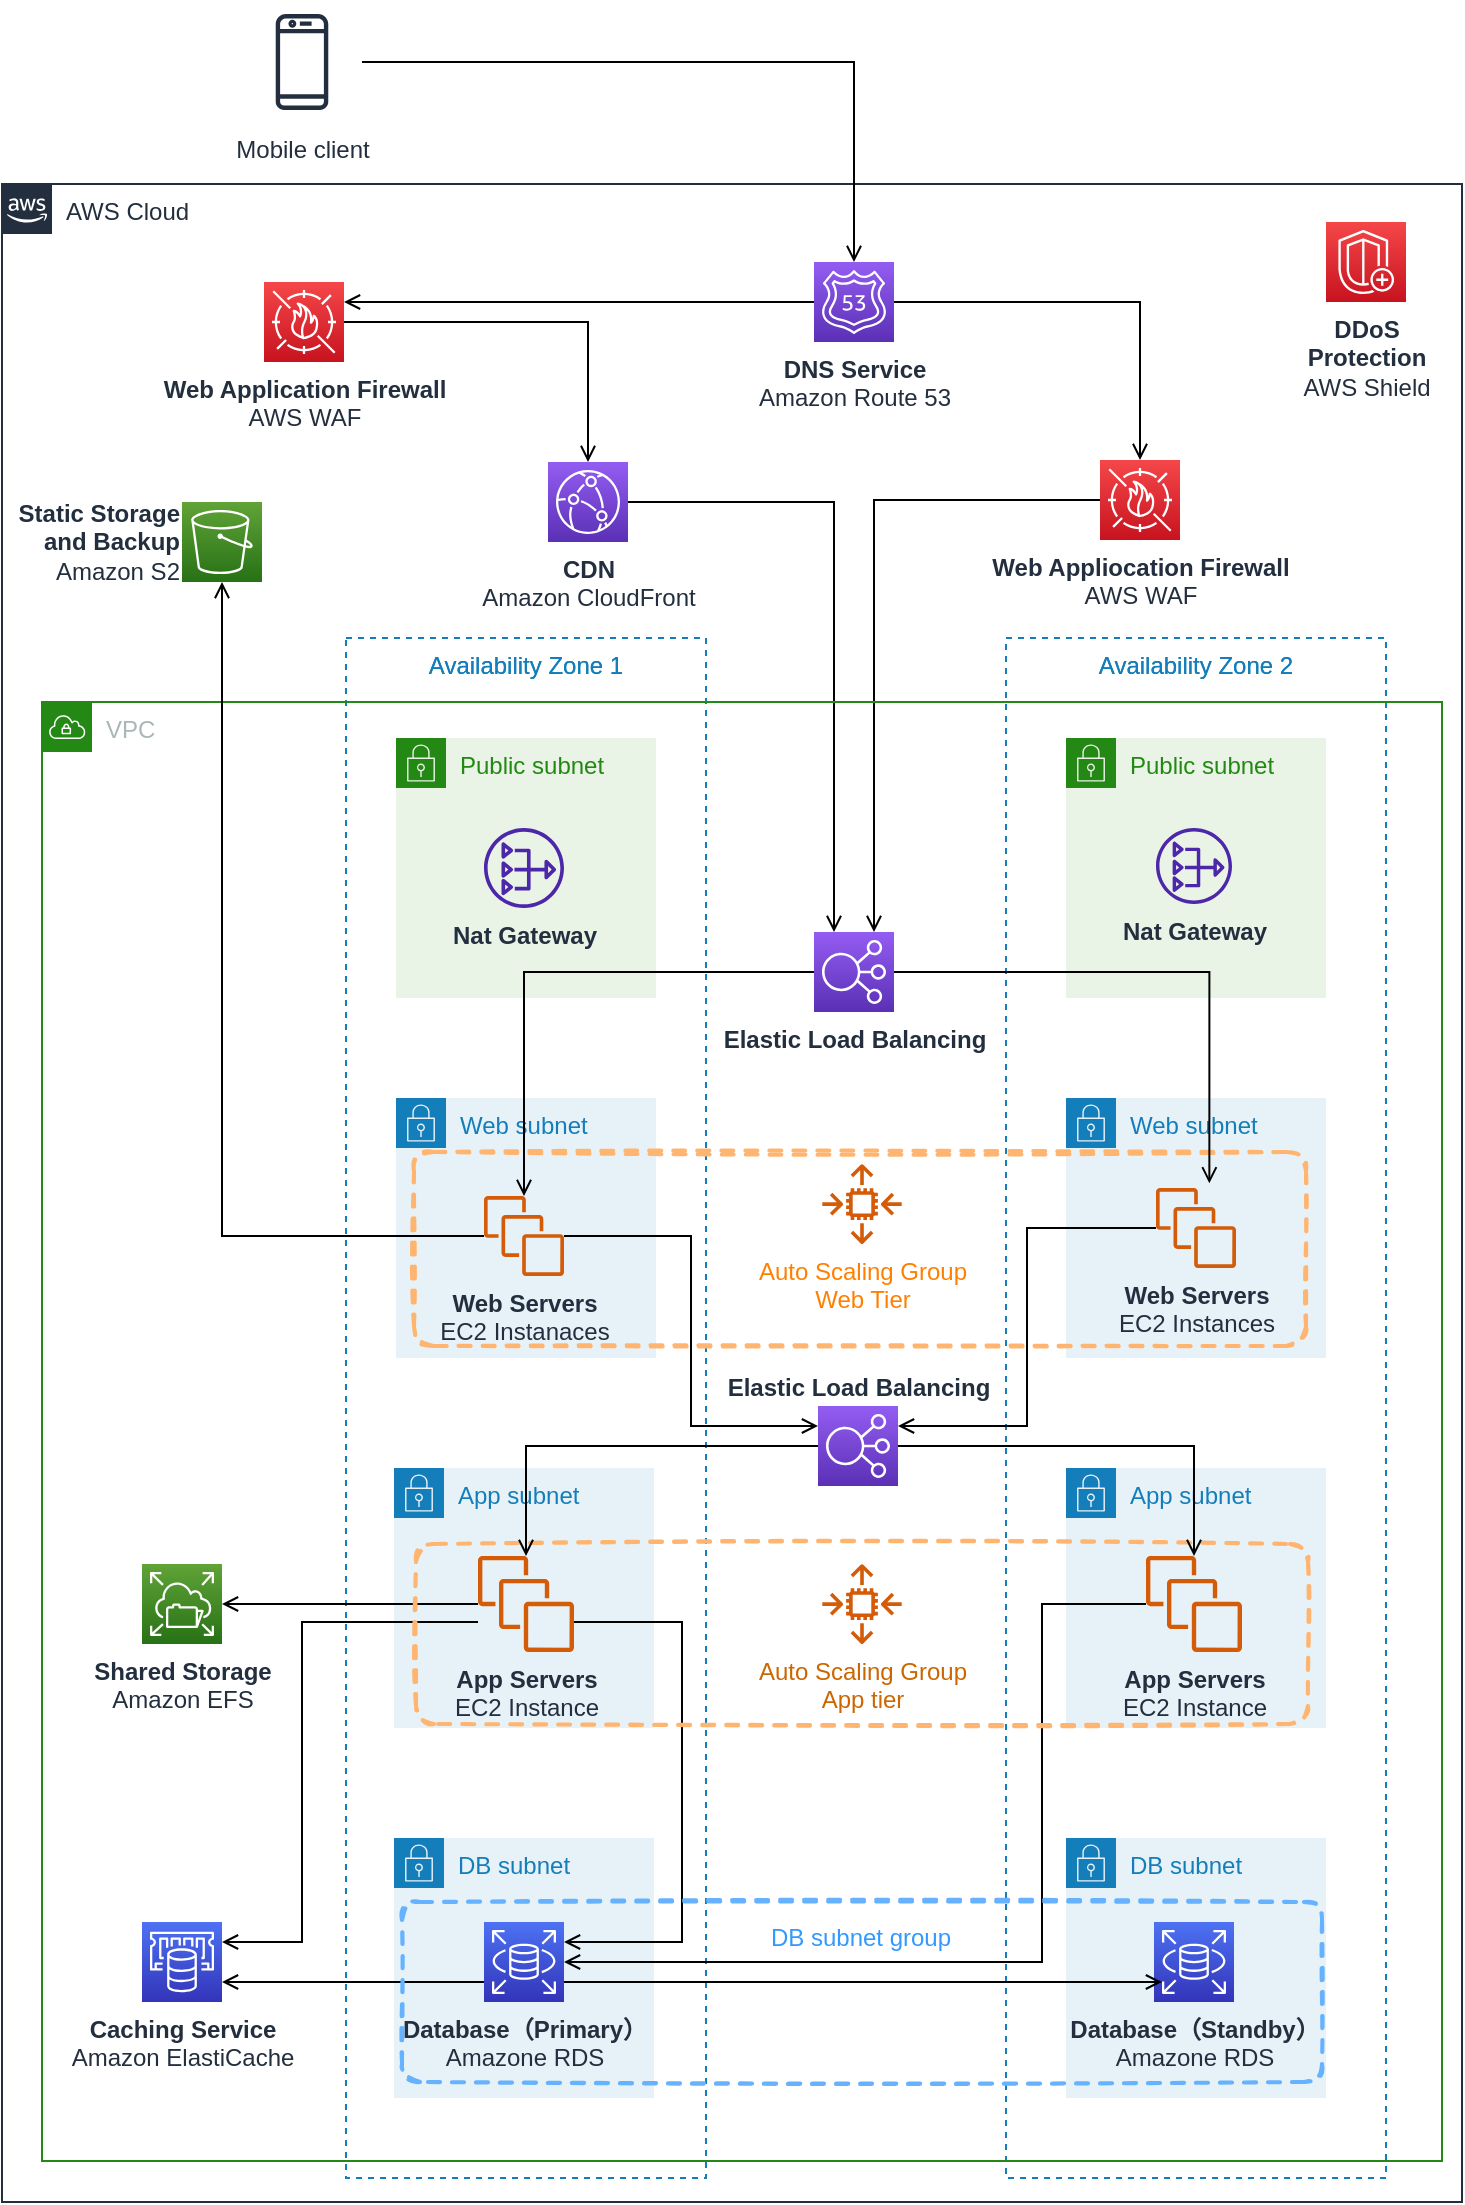 <mxfile version="20.6.0" type="github">
  <diagram id="NBsggCKVuBA1LdsYjbiz" name="第 1 页">
    <mxGraphModel dx="1209" dy="642" grid="1" gridSize="10" guides="1" tooltips="1" connect="1" arrows="1" fold="1" page="1" pageScale="1" pageWidth="827" pageHeight="1169" math="0" shadow="0">
      <root>
        <mxCell id="0" />
        <mxCell id="1" parent="0" />
        <mxCell id="g7H52zCNC9NMij33Aelw-1" value="AWS Cloud" style="points=[[0,0],[0.25,0],[0.5,0],[0.75,0],[1,0],[1,0.25],[1,0.5],[1,0.75],[1,1],[0.75,1],[0.5,1],[0.25,1],[0,1],[0,0.75],[0,0.5],[0,0.25]];outlineConnect=0;gradientColor=none;html=1;whiteSpace=wrap;fontSize=12;fontStyle=0;container=1;pointerEvents=0;collapsible=0;recursiveResize=0;shape=mxgraph.aws4.group;grIcon=mxgraph.aws4.group_aws_cloud_alt;strokeColor=#232F3E;fillColor=none;verticalAlign=top;align=left;spacingLeft=30;fontColor=#232F3E;dashed=0;" vertex="1" parent="1">
          <mxGeometry x="10" y="181" width="730" height="1009" as="geometry" />
        </mxCell>
        <mxCell id="g7H52zCNC9NMij33Aelw-78" style="edgeStyle=orthogonalEdgeStyle;rounded=0;orthogonalLoop=1;jettySize=auto;html=1;entryX=1;entryY=0.25;entryDx=0;entryDy=0;entryPerimeter=0;fontColor=#3399FF;endArrow=open;endFill=0;" edge="1" parent="g7H52zCNC9NMij33Aelw-1" source="g7H52zCNC9NMij33Aelw-2" target="g7H52zCNC9NMij33Aelw-3">
          <mxGeometry relative="1" as="geometry" />
        </mxCell>
        <mxCell id="g7H52zCNC9NMij33Aelw-79" style="edgeStyle=orthogonalEdgeStyle;rounded=0;orthogonalLoop=1;jettySize=auto;html=1;entryX=0.5;entryY=0;entryDx=0;entryDy=0;entryPerimeter=0;fontColor=#3399FF;endArrow=open;endFill=0;" edge="1" parent="g7H52zCNC9NMij33Aelw-1" source="g7H52zCNC9NMij33Aelw-2" target="g7H52zCNC9NMij33Aelw-24">
          <mxGeometry relative="1" as="geometry" />
        </mxCell>
        <mxCell id="g7H52zCNC9NMij33Aelw-2" value="&lt;b&gt;DNS Service&lt;/b&gt;&lt;br&gt;Amazon Route 53" style="sketch=0;points=[[0,0,0],[0.25,0,0],[0.5,0,0],[0.75,0,0],[1,0,0],[0,1,0],[0.25,1,0],[0.5,1,0],[0.75,1,0],[1,1,0],[0,0.25,0],[0,0.5,0],[0,0.75,0],[1,0.25,0],[1,0.5,0],[1,0.75,0]];outlineConnect=0;fontColor=#232F3E;gradientColor=#945DF2;gradientDirection=north;fillColor=#5A30B5;strokeColor=#ffffff;dashed=0;verticalLabelPosition=bottom;verticalAlign=top;align=center;html=1;fontSize=12;fontStyle=0;aspect=fixed;shape=mxgraph.aws4.resourceIcon;resIcon=mxgraph.aws4.route_53;" vertex="1" parent="g7H52zCNC9NMij33Aelw-1">
          <mxGeometry x="406" y="39" width="40" height="40" as="geometry" />
        </mxCell>
        <mxCell id="g7H52zCNC9NMij33Aelw-26" value="Availability Zone 2" style="fillColor=none;strokeColor=#147EBA;dashed=1;verticalAlign=top;fontStyle=0;fontColor=#147EBA;" vertex="1" parent="g7H52zCNC9NMij33Aelw-1">
          <mxGeometry x="502" y="227" width="190" height="770" as="geometry" />
        </mxCell>
        <mxCell id="g7H52zCNC9NMij33Aelw-77" style="edgeStyle=orthogonalEdgeStyle;rounded=0;orthogonalLoop=1;jettySize=auto;html=1;entryX=0.5;entryY=0;entryDx=0;entryDy=0;entryPerimeter=0;fontColor=#3399FF;endArrow=open;endFill=0;" edge="1" parent="g7H52zCNC9NMij33Aelw-1" source="g7H52zCNC9NMij33Aelw-3" target="g7H52zCNC9NMij33Aelw-22">
          <mxGeometry relative="1" as="geometry" />
        </mxCell>
        <mxCell id="g7H52zCNC9NMij33Aelw-3" value="&lt;b&gt;Web Application Firewall&lt;/b&gt;&lt;br&gt;AWS WAF" style="sketch=0;points=[[0,0,0],[0.25,0,0],[0.5,0,0],[0.75,0,0],[1,0,0],[0,1,0],[0.25,1,0],[0.5,1,0],[0.75,1,0],[1,1,0],[0,0.25,0],[0,0.5,0],[0,0.75,0],[1,0.25,0],[1,0.5,0],[1,0.75,0]];outlineConnect=0;fontColor=#232F3E;gradientColor=#F54749;gradientDirection=north;fillColor=#C7131F;strokeColor=#ffffff;dashed=0;verticalLabelPosition=bottom;verticalAlign=top;align=center;html=1;fontSize=12;fontStyle=0;aspect=fixed;shape=mxgraph.aws4.resourceIcon;resIcon=mxgraph.aws4.waf;" vertex="1" parent="g7H52zCNC9NMij33Aelw-1">
          <mxGeometry x="131" y="49" width="40" height="40" as="geometry" />
        </mxCell>
        <mxCell id="g7H52zCNC9NMij33Aelw-7" value="&lt;b&gt;DDoS&lt;br&gt;Protection&lt;/b&gt;&lt;br&gt;AWS Shield" style="sketch=0;points=[[0,0,0],[0.25,0,0],[0.5,0,0],[0.75,0,0],[1,0,0],[0,1,0],[0.25,1,0],[0.5,1,0],[0.75,1,0],[1,1,0],[0,0.25,0],[0,0.5,0],[0,0.75,0],[1,0.25,0],[1,0.5,0],[1,0.75,0]];outlineConnect=0;fontColor=#232F3E;gradientColor=#F54749;gradientDirection=north;fillColor=#C7131F;strokeColor=#ffffff;dashed=0;verticalLabelPosition=bottom;verticalAlign=top;align=center;html=1;fontSize=12;fontStyle=0;aspect=fixed;shape=mxgraph.aws4.resourceIcon;resIcon=mxgraph.aws4.shield;" vertex="1" parent="g7H52zCNC9NMij33Aelw-1">
          <mxGeometry x="662" y="19" width="40" height="40" as="geometry" />
        </mxCell>
        <mxCell id="g7H52zCNC9NMij33Aelw-8" value="Availability Zone 1" style="fillColor=none;strokeColor=#147EBA;dashed=1;verticalAlign=top;fontStyle=0;fontColor=#147EBA;" vertex="1" parent="g7H52zCNC9NMij33Aelw-1">
          <mxGeometry x="172" y="227" width="180" height="770" as="geometry" />
        </mxCell>
        <mxCell id="g7H52zCNC9NMij33Aelw-9" value="Availability Zone 2" style="fillColor=none;strokeColor=#147EBA;dashed=1;verticalAlign=top;fontStyle=0;fontColor=#147EBA;" vertex="1" parent="g7H52zCNC9NMij33Aelw-1">
          <mxGeometry x="502" y="227" width="190" height="770" as="geometry" />
        </mxCell>
        <mxCell id="g7H52zCNC9NMij33Aelw-10" value="Public subnet" style="points=[[0,0],[0.25,0],[0.5,0],[0.75,0],[1,0],[1,0.25],[1,0.5],[1,0.75],[1,1],[0.75,1],[0.5,1],[0.25,1],[0,1],[0,0.75],[0,0.5],[0,0.25]];outlineConnect=0;gradientColor=none;html=1;whiteSpace=wrap;fontSize=12;fontStyle=0;container=1;pointerEvents=0;collapsible=0;recursiveResize=0;shape=mxgraph.aws4.group;grIcon=mxgraph.aws4.group_security_group;grStroke=0;strokeColor=#248814;fillColor=#E9F3E6;verticalAlign=top;align=left;spacingLeft=30;fontColor=#248814;dashed=0;" vertex="1" parent="g7H52zCNC9NMij33Aelw-1">
          <mxGeometry x="197" y="277" width="130" height="130" as="geometry" />
        </mxCell>
        <mxCell id="g7H52zCNC9NMij33Aelw-13" value="Public subnet" style="points=[[0,0],[0.25,0],[0.5,0],[0.75,0],[1,0],[1,0.25],[1,0.5],[1,0.75],[1,1],[0.75,1],[0.5,1],[0.25,1],[0,1],[0,0.75],[0,0.5],[0,0.25]];outlineConnect=0;gradientColor=none;html=1;whiteSpace=wrap;fontSize=12;fontStyle=0;container=1;pointerEvents=0;collapsible=0;recursiveResize=0;shape=mxgraph.aws4.group;grIcon=mxgraph.aws4.group_security_group;grStroke=0;strokeColor=#248814;fillColor=#E9F3E6;verticalAlign=top;align=left;spacingLeft=30;fontColor=#248814;dashed=0;" vertex="1" parent="g7H52zCNC9NMij33Aelw-1">
          <mxGeometry x="532" y="277" width="130" height="130" as="geometry" />
        </mxCell>
        <mxCell id="g7H52zCNC9NMij33Aelw-14" value="&lt;b&gt;Static Storage &lt;br&gt;and Backup&lt;/b&gt;&lt;br&gt;Amazon S2" style="sketch=0;points=[[0,0,0],[0.25,0,0],[0.5,0,0],[0.75,0,0],[1,0,0],[0,1,0],[0.25,1,0],[0.5,1,0],[0.75,1,0],[1,1,0],[0,0.25,0],[0,0.5,0],[0,0.75,0],[1,0.25,0],[1,0.5,0],[1,0.75,0]];outlineConnect=0;fontColor=#232F3E;gradientColor=#60A337;gradientDirection=north;fillColor=#277116;strokeColor=#ffffff;dashed=0;verticalLabelPosition=middle;verticalAlign=middle;align=right;html=1;fontSize=12;fontStyle=0;aspect=fixed;shape=mxgraph.aws4.resourceIcon;resIcon=mxgraph.aws4.s3;labelPosition=left;" vertex="1" parent="g7H52zCNC9NMij33Aelw-1">
          <mxGeometry x="90" y="159" width="40" height="40" as="geometry" />
        </mxCell>
        <mxCell id="g7H52zCNC9NMij33Aelw-15" value="Web subnet" style="points=[[0,0],[0.25,0],[0.5,0],[0.75,0],[1,0],[1,0.25],[1,0.5],[1,0.75],[1,1],[0.75,1],[0.5,1],[0.25,1],[0,1],[0,0.75],[0,0.5],[0,0.25]];outlineConnect=0;gradientColor=none;html=1;whiteSpace=wrap;fontSize=12;fontStyle=0;container=1;pointerEvents=0;collapsible=0;recursiveResize=0;shape=mxgraph.aws4.group;grIcon=mxgraph.aws4.group_security_group;grStroke=0;strokeColor=#147EBA;fillColor=#E6F2F8;verticalAlign=top;align=left;spacingLeft=30;fontColor=#147EBA;dashed=0;" vertex="1" parent="g7H52zCNC9NMij33Aelw-1">
          <mxGeometry x="197" y="457" width="130" height="130" as="geometry" />
        </mxCell>
        <mxCell id="g7H52zCNC9NMij33Aelw-16" value="Web subnet" style="points=[[0,0],[0.25,0],[0.5,0],[0.75,0],[1,0],[1,0.25],[1,0.5],[1,0.75],[1,1],[0.75,1],[0.5,1],[0.25,1],[0,1],[0,0.75],[0,0.5],[0,0.25]];outlineConnect=0;gradientColor=none;html=1;whiteSpace=wrap;fontSize=12;fontStyle=0;container=1;pointerEvents=0;collapsible=0;recursiveResize=0;shape=mxgraph.aws4.group;grIcon=mxgraph.aws4.group_security_group;grStroke=0;strokeColor=#147EBA;fillColor=#E6F2F8;verticalAlign=top;align=left;spacingLeft=30;fontColor=#147EBA;dashed=0;" vertex="1" parent="g7H52zCNC9NMij33Aelw-1">
          <mxGeometry x="532" y="457" width="130" height="130" as="geometry" />
        </mxCell>
        <mxCell id="g7H52zCNC9NMij33Aelw-17" value="App subnet" style="points=[[0,0],[0.25,0],[0.5,0],[0.75,0],[1,0],[1,0.25],[1,0.5],[1,0.75],[1,1],[0.75,1],[0.5,1],[0.25,1],[0,1],[0,0.75],[0,0.5],[0,0.25]];outlineConnect=0;gradientColor=none;html=1;whiteSpace=wrap;fontSize=12;fontStyle=0;container=1;pointerEvents=0;collapsible=0;recursiveResize=0;shape=mxgraph.aws4.group;grIcon=mxgraph.aws4.group_security_group;grStroke=0;strokeColor=#147EBA;fillColor=#E6F2F8;verticalAlign=top;align=left;spacingLeft=30;fontColor=#147EBA;dashed=0;" vertex="1" parent="g7H52zCNC9NMij33Aelw-1">
          <mxGeometry x="196" y="642" width="130" height="130" as="geometry" />
        </mxCell>
        <mxCell id="g7H52zCNC9NMij33Aelw-18" value="App subnet" style="points=[[0,0],[0.25,0],[0.5,0],[0.75,0],[1,0],[1,0.25],[1,0.5],[1,0.75],[1,1],[0.75,1],[0.5,1],[0.25,1],[0,1],[0,0.75],[0,0.5],[0,0.25]];outlineConnect=0;gradientColor=none;html=1;whiteSpace=wrap;fontSize=12;fontStyle=0;container=1;pointerEvents=0;collapsible=0;recursiveResize=0;shape=mxgraph.aws4.group;grIcon=mxgraph.aws4.group_security_group;grStroke=0;strokeColor=#147EBA;fillColor=#E6F2F8;verticalAlign=top;align=left;spacingLeft=30;fontColor=#147EBA;dashed=0;" vertex="1" parent="g7H52zCNC9NMij33Aelw-1">
          <mxGeometry x="532" y="642" width="130" height="130" as="geometry" />
        </mxCell>
        <mxCell id="g7H52zCNC9NMij33Aelw-20" value="DB subnet" style="points=[[0,0],[0.25,0],[0.5,0],[0.75,0],[1,0],[1,0.25],[1,0.5],[1,0.75],[1,1],[0.75,1],[0.5,1],[0.25,1],[0,1],[0,0.75],[0,0.5],[0,0.25]];outlineConnect=0;gradientColor=none;html=1;whiteSpace=wrap;fontSize=12;fontStyle=0;container=1;pointerEvents=0;collapsible=0;recursiveResize=0;shape=mxgraph.aws4.group;grIcon=mxgraph.aws4.group_security_group;grStroke=0;strokeColor=#147EBA;fillColor=#E6F2F8;verticalAlign=top;align=left;spacingLeft=30;fontColor=#147EBA;dashed=0;" vertex="1" parent="g7H52zCNC9NMij33Aelw-1">
          <mxGeometry x="196" y="827" width="130" height="130" as="geometry" />
        </mxCell>
        <mxCell id="g7H52zCNC9NMij33Aelw-21" value="DB subnet" style="points=[[0,0],[0.25,0],[0.5,0],[0.75,0],[1,0],[1,0.25],[1,0.5],[1,0.75],[1,1],[0.75,1],[0.5,1],[0.25,1],[0,1],[0,0.75],[0,0.5],[0,0.25]];outlineConnect=0;gradientColor=none;html=1;whiteSpace=wrap;fontSize=12;fontStyle=0;container=1;pointerEvents=0;collapsible=0;recursiveResize=0;shape=mxgraph.aws4.group;grIcon=mxgraph.aws4.group_security_group;grStroke=0;strokeColor=#147EBA;fillColor=#E6F2F8;verticalAlign=top;align=left;spacingLeft=30;fontColor=#147EBA;dashed=0;" vertex="1" parent="g7H52zCNC9NMij33Aelw-1">
          <mxGeometry x="532" y="827" width="130" height="130" as="geometry" />
        </mxCell>
        <mxCell id="g7H52zCNC9NMij33Aelw-74" style="edgeStyle=orthogonalEdgeStyle;rounded=0;orthogonalLoop=1;jettySize=auto;html=1;entryX=0.25;entryY=0;entryDx=0;entryDy=0;entryPerimeter=0;fontColor=#3399FF;endArrow=open;endFill=0;" edge="1" parent="g7H52zCNC9NMij33Aelw-1" source="g7H52zCNC9NMij33Aelw-22" target="g7H52zCNC9NMij33Aelw-23">
          <mxGeometry relative="1" as="geometry" />
        </mxCell>
        <mxCell id="g7H52zCNC9NMij33Aelw-22" value="&lt;b&gt;CDN&lt;/b&gt;&lt;br&gt;Amazon CloudFront" style="sketch=0;points=[[0,0,0],[0.25,0,0],[0.5,0,0],[0.75,0,0],[1,0,0],[0,1,0],[0.25,1,0],[0.5,1,0],[0.75,1,0],[1,1,0],[0,0.25,0],[0,0.5,0],[0,0.75,0],[1,0.25,0],[1,0.5,0],[1,0.75,0]];outlineConnect=0;fontColor=#232F3E;gradientColor=#945DF2;gradientDirection=north;fillColor=#5A30B5;strokeColor=#ffffff;dashed=0;verticalLabelPosition=bottom;verticalAlign=top;align=center;html=1;fontSize=12;fontStyle=0;aspect=fixed;shape=mxgraph.aws4.resourceIcon;resIcon=mxgraph.aws4.cloudfront;" vertex="1" parent="g7H52zCNC9NMij33Aelw-1">
          <mxGeometry x="273" y="139" width="40" height="40" as="geometry" />
        </mxCell>
        <mxCell id="g7H52zCNC9NMij33Aelw-23" value="&lt;b&gt;Elastic Load Balancing&lt;/b&gt;" style="sketch=0;points=[[0,0,0],[0.25,0,0],[0.5,0,0],[0.75,0,0],[1,0,0],[0,1,0],[0.25,1,0],[0.5,1,0],[0.75,1,0],[1,1,0],[0,0.25,0],[0,0.5,0],[0,0.75,0],[1,0.25,0],[1,0.5,0],[1,0.75,0]];outlineConnect=0;fontColor=#232F3E;gradientColor=#945DF2;gradientDirection=north;fillColor=#5A30B5;strokeColor=#ffffff;dashed=0;verticalLabelPosition=bottom;verticalAlign=top;align=center;html=1;fontSize=12;fontStyle=0;aspect=fixed;shape=mxgraph.aws4.resourceIcon;resIcon=mxgraph.aws4.elastic_load_balancing;" vertex="1" parent="g7H52zCNC9NMij33Aelw-1">
          <mxGeometry x="406" y="374" width="40" height="40" as="geometry" />
        </mxCell>
        <mxCell id="g7H52zCNC9NMij33Aelw-76" style="edgeStyle=orthogonalEdgeStyle;rounded=0;orthogonalLoop=1;jettySize=auto;html=1;entryX=0.75;entryY=0;entryDx=0;entryDy=0;entryPerimeter=0;fontColor=#3399FF;endArrow=open;endFill=0;" edge="1" parent="g7H52zCNC9NMij33Aelw-1" source="g7H52zCNC9NMij33Aelw-24" target="g7H52zCNC9NMij33Aelw-23">
          <mxGeometry relative="1" as="geometry" />
        </mxCell>
        <mxCell id="g7H52zCNC9NMij33Aelw-24" value="&lt;b&gt;Web Appliocation Firewall&lt;/b&gt;&lt;br&gt;AWS WAF" style="sketch=0;points=[[0,0,0],[0.25,0,0],[0.5,0,0],[0.75,0,0],[1,0,0],[0,1,0],[0.25,1,0],[0.5,1,0],[0.75,1,0],[1,1,0],[0,0.25,0],[0,0.5,0],[0,0.75,0],[1,0.25,0],[1,0.5,0],[1,0.75,0]];outlineConnect=0;fontColor=#232F3E;gradientColor=#F54749;gradientDirection=north;fillColor=#C7131F;strokeColor=#ffffff;dashed=0;verticalLabelPosition=bottom;verticalAlign=top;align=center;html=1;fontSize=12;fontStyle=0;aspect=fixed;shape=mxgraph.aws4.resourceIcon;resIcon=mxgraph.aws4.waf;" vertex="1" parent="g7H52zCNC9NMij33Aelw-1">
          <mxGeometry x="549" y="138" width="40" height="40" as="geometry" />
        </mxCell>
        <mxCell id="g7H52zCNC9NMij33Aelw-25" value="Availability Zone 1" style="fillColor=none;strokeColor=#147EBA;dashed=1;verticalAlign=top;fontStyle=0;fontColor=#147EBA;" vertex="1" parent="g7H52zCNC9NMij33Aelw-1">
          <mxGeometry x="172" y="227" width="180" height="770" as="geometry" />
        </mxCell>
        <mxCell id="g7H52zCNC9NMij33Aelw-27" value="Public subnet" style="points=[[0,0],[0.25,0],[0.5,0],[0.75,0],[1,0],[1,0.25],[1,0.5],[1,0.75],[1,1],[0.75,1],[0.5,1],[0.25,1],[0,1],[0,0.75],[0,0.5],[0,0.25]];outlineConnect=0;gradientColor=none;html=1;whiteSpace=wrap;fontSize=12;fontStyle=0;container=1;pointerEvents=0;collapsible=0;recursiveResize=0;shape=mxgraph.aws4.group;grIcon=mxgraph.aws4.group_security_group;grStroke=0;strokeColor=#248814;fillColor=#E9F3E6;verticalAlign=top;align=left;spacingLeft=30;fontColor=#248814;dashed=0;" vertex="1" parent="g7H52zCNC9NMij33Aelw-1">
          <mxGeometry x="197" y="277" width="130" height="130" as="geometry" />
        </mxCell>
        <mxCell id="g7H52zCNC9NMij33Aelw-28" value="Public subnet" style="points=[[0,0],[0.25,0],[0.5,0],[0.75,0],[1,0],[1,0.25],[1,0.5],[1,0.75],[1,1],[0.75,1],[0.5,1],[0.25,1],[0,1],[0,0.75],[0,0.5],[0,0.25]];outlineConnect=0;gradientColor=none;html=1;whiteSpace=wrap;fontSize=12;fontStyle=0;container=1;pointerEvents=0;collapsible=0;recursiveResize=0;shape=mxgraph.aws4.group;grIcon=mxgraph.aws4.group_security_group;grStroke=0;strokeColor=#248814;fillColor=#E9F3E6;verticalAlign=top;align=left;spacingLeft=30;fontColor=#248814;dashed=0;" vertex="1" parent="g7H52zCNC9NMij33Aelw-1">
          <mxGeometry x="532" y="277" width="130" height="130" as="geometry" />
        </mxCell>
        <mxCell id="g7H52zCNC9NMij33Aelw-30" value="Web subnet" style="points=[[0,0],[0.25,0],[0.5,0],[0.75,0],[1,0],[1,0.25],[1,0.5],[1,0.75],[1,1],[0.75,1],[0.5,1],[0.25,1],[0,1],[0,0.75],[0,0.5],[0,0.25]];outlineConnect=0;gradientColor=none;html=1;whiteSpace=wrap;fontSize=12;fontStyle=0;container=1;pointerEvents=0;collapsible=0;recursiveResize=0;shape=mxgraph.aws4.group;grIcon=mxgraph.aws4.group_security_group;grStroke=0;strokeColor=#147EBA;fillColor=#E6F2F8;verticalAlign=top;align=left;spacingLeft=30;fontColor=#147EBA;dashed=0;" vertex="1" parent="g7H52zCNC9NMij33Aelw-1">
          <mxGeometry x="197" y="457" width="130" height="130" as="geometry" />
        </mxCell>
        <mxCell id="g7H52zCNC9NMij33Aelw-31" value="Web subnet" style="points=[[0,0],[0.25,0],[0.5,0],[0.75,0],[1,0],[1,0.25],[1,0.5],[1,0.75],[1,1],[0.75,1],[0.5,1],[0.25,1],[0,1],[0,0.75],[0,0.5],[0,0.25]];outlineConnect=0;gradientColor=none;html=1;whiteSpace=wrap;fontSize=12;fontStyle=0;container=1;pointerEvents=0;collapsible=0;recursiveResize=0;shape=mxgraph.aws4.group;grIcon=mxgraph.aws4.group_security_group;grStroke=0;strokeColor=#147EBA;fillColor=#E6F2F8;verticalAlign=top;align=left;spacingLeft=30;fontColor=#147EBA;dashed=0;" vertex="1" parent="g7H52zCNC9NMij33Aelw-1">
          <mxGeometry x="532" y="457" width="130" height="130" as="geometry" />
        </mxCell>
        <mxCell id="g7H52zCNC9NMij33Aelw-32" value="App subnet" style="points=[[0,0],[0.25,0],[0.5,0],[0.75,0],[1,0],[1,0.25],[1,0.5],[1,0.75],[1,1],[0.75,1],[0.5,1],[0.25,1],[0,1],[0,0.75],[0,0.5],[0,0.25]];outlineConnect=0;gradientColor=none;html=1;whiteSpace=wrap;fontSize=12;fontStyle=0;container=1;pointerEvents=0;collapsible=0;recursiveResize=0;shape=mxgraph.aws4.group;grIcon=mxgraph.aws4.group_security_group;grStroke=0;strokeColor=#147EBA;fillColor=#E6F2F8;verticalAlign=top;align=left;spacingLeft=30;fontColor=#147EBA;dashed=0;" vertex="1" parent="g7H52zCNC9NMij33Aelw-1">
          <mxGeometry x="196" y="642" width="130" height="130" as="geometry" />
        </mxCell>
        <mxCell id="g7H52zCNC9NMij33Aelw-33" value="App subnet" style="points=[[0,0],[0.25,0],[0.5,0],[0.75,0],[1,0],[1,0.25],[1,0.5],[1,0.75],[1,1],[0.75,1],[0.5,1],[0.25,1],[0,1],[0,0.75],[0,0.5],[0,0.25]];outlineConnect=0;gradientColor=none;html=1;whiteSpace=wrap;fontSize=12;fontStyle=0;container=1;pointerEvents=0;collapsible=0;recursiveResize=0;shape=mxgraph.aws4.group;grIcon=mxgraph.aws4.group_security_group;grStroke=0;strokeColor=#147EBA;fillColor=#E6F2F8;verticalAlign=top;align=left;spacingLeft=30;fontColor=#147EBA;dashed=0;" vertex="1" parent="g7H52zCNC9NMij33Aelw-1">
          <mxGeometry x="532" y="642" width="130" height="130" as="geometry" />
        </mxCell>
        <mxCell id="g7H52zCNC9NMij33Aelw-34" value="DB subnet" style="points=[[0,0],[0.25,0],[0.5,0],[0.75,0],[1,0],[1,0.25],[1,0.5],[1,0.75],[1,1],[0.75,1],[0.5,1],[0.25,1],[0,1],[0,0.75],[0,0.5],[0,0.25]];outlineConnect=0;gradientColor=none;html=1;whiteSpace=wrap;fontSize=12;fontStyle=0;container=1;pointerEvents=0;collapsible=0;recursiveResize=0;shape=mxgraph.aws4.group;grIcon=mxgraph.aws4.group_security_group;grStroke=0;strokeColor=#147EBA;fillColor=#E6F2F8;verticalAlign=top;align=left;spacingLeft=30;fontColor=#147EBA;dashed=0;" vertex="1" parent="g7H52zCNC9NMij33Aelw-1">
          <mxGeometry x="196" y="827" width="130" height="130" as="geometry" />
        </mxCell>
        <mxCell id="g7H52zCNC9NMij33Aelw-35" value="DB subnet" style="points=[[0,0],[0.25,0],[0.5,0],[0.75,0],[1,0],[1,0.25],[1,0.5],[1,0.75],[1,1],[0.75,1],[0.5,1],[0.25,1],[0,1],[0,0.75],[0,0.5],[0,0.25]];outlineConnect=0;gradientColor=none;html=1;whiteSpace=wrap;fontSize=12;fontStyle=0;container=1;pointerEvents=0;collapsible=0;recursiveResize=0;shape=mxgraph.aws4.group;grIcon=mxgraph.aws4.group_security_group;grStroke=0;strokeColor=#147EBA;fillColor=#E6F2F8;verticalAlign=top;align=left;spacingLeft=30;fontColor=#147EBA;dashed=0;" vertex="1" parent="g7H52zCNC9NMij33Aelw-1">
          <mxGeometry x="532" y="827" width="130" height="130" as="geometry" />
        </mxCell>
        <mxCell id="g7H52zCNC9NMij33Aelw-36" value="VPC" style="points=[[0,0],[0.25,0],[0.5,0],[0.75,0],[1,0],[1,0.25],[1,0.5],[1,0.75],[1,1],[0.75,1],[0.5,1],[0.25,1],[0,1],[0,0.75],[0,0.5],[0,0.25]];outlineConnect=0;gradientColor=none;html=1;whiteSpace=wrap;fontSize=12;fontStyle=0;container=1;pointerEvents=0;collapsible=0;recursiveResize=0;shape=mxgraph.aws4.group;grIcon=mxgraph.aws4.group_vpc;strokeColor=#248814;fillColor=none;verticalAlign=top;align=left;spacingLeft=30;fontColor=#AAB7B8;dashed=0;" vertex="1" parent="g7H52zCNC9NMij33Aelw-1">
          <mxGeometry x="20" y="259" width="700" height="729.5" as="geometry" />
        </mxCell>
        <mxCell id="g7H52zCNC9NMij33Aelw-37" value="&lt;b&gt;Nat Gateway&lt;/b&gt;" style="sketch=0;outlineConnect=0;fontColor=#232F3E;gradientColor=none;fillColor=#4D27AA;strokeColor=none;dashed=0;verticalLabelPosition=bottom;verticalAlign=top;align=center;html=1;fontSize=12;fontStyle=0;aspect=fixed;pointerEvents=1;shape=mxgraph.aws4.nat_gateway;" vertex="1" parent="g7H52zCNC9NMij33Aelw-36">
          <mxGeometry x="221" y="63" width="40" height="40" as="geometry" />
        </mxCell>
        <mxCell id="g7H52zCNC9NMij33Aelw-41" value="&lt;b&gt;Web Servers&lt;/b&gt;&lt;br&gt;EC2 Instanaces" style="sketch=0;outlineConnect=0;fontColor=#232F3E;gradientColor=none;fillColor=#D45B07;strokeColor=none;dashed=0;verticalLabelPosition=bottom;verticalAlign=top;align=center;html=1;fontSize=12;fontStyle=0;aspect=fixed;pointerEvents=1;shape=mxgraph.aws4.instances;" vertex="1" parent="g7H52zCNC9NMij33Aelw-36">
          <mxGeometry x="221" y="247" width="40" height="40" as="geometry" />
        </mxCell>
        <mxCell id="g7H52zCNC9NMij33Aelw-42" value="&lt;b&gt;Web Servers&lt;/b&gt;&lt;br&gt;EC2 Instances" style="sketch=0;outlineConnect=0;fontColor=#232F3E;gradientColor=none;fillColor=#D45B07;strokeColor=none;dashed=0;verticalLabelPosition=bottom;verticalAlign=top;align=center;html=1;fontSize=12;fontStyle=0;aspect=fixed;pointerEvents=1;shape=mxgraph.aws4.instances;" vertex="1" parent="g7H52zCNC9NMij33Aelw-36">
          <mxGeometry x="557" y="243" width="40" height="40" as="geometry" />
        </mxCell>
        <mxCell id="g7H52zCNC9NMij33Aelw-49" style="edgeStyle=orthogonalEdgeStyle;rounded=0;orthogonalLoop=1;jettySize=auto;html=1;entryX=1;entryY=0.5;entryDx=0;entryDy=0;entryPerimeter=0;endArrow=open;endFill=0;" edge="1" parent="g7H52zCNC9NMij33Aelw-36" source="g7H52zCNC9NMij33Aelw-43" target="g7H52zCNC9NMij33Aelw-47">
          <mxGeometry relative="1" as="geometry" />
        </mxCell>
        <mxCell id="g7H52zCNC9NMij33Aelw-50" style="edgeStyle=orthogonalEdgeStyle;rounded=0;orthogonalLoop=1;jettySize=auto;html=1;entryX=1;entryY=0.25;entryDx=0;entryDy=0;entryPerimeter=0;endArrow=open;endFill=0;" edge="1" parent="g7H52zCNC9NMij33Aelw-36" source="g7H52zCNC9NMij33Aelw-43" target="g7H52zCNC9NMij33Aelw-45">
          <mxGeometry relative="1" as="geometry">
            <Array as="points">
              <mxPoint x="320" y="460" />
              <mxPoint x="320" y="620" />
            </Array>
          </mxGeometry>
        </mxCell>
        <mxCell id="g7H52zCNC9NMij33Aelw-51" style="edgeStyle=orthogonalEdgeStyle;rounded=0;orthogonalLoop=1;jettySize=auto;html=1;entryX=1;entryY=0.25;entryDx=0;entryDy=0;entryPerimeter=0;endArrow=open;endFill=0;" edge="1" parent="g7H52zCNC9NMij33Aelw-36" source="g7H52zCNC9NMij33Aelw-43" target="g7H52zCNC9NMij33Aelw-48">
          <mxGeometry relative="1" as="geometry">
            <Array as="points">
              <mxPoint x="130" y="460" />
              <mxPoint x="130" y="620" />
            </Array>
          </mxGeometry>
        </mxCell>
        <mxCell id="g7H52zCNC9NMij33Aelw-43" value="&lt;b&gt;App Servers&lt;/b&gt;&lt;br&gt;EC2 Instance" style="sketch=0;outlineConnect=0;fontColor=#232F3E;gradientColor=none;fillColor=#D45B07;strokeColor=none;dashed=0;verticalLabelPosition=bottom;verticalAlign=top;align=center;html=1;fontSize=12;fontStyle=0;aspect=fixed;pointerEvents=1;shape=mxgraph.aws4.instances;" vertex="1" parent="g7H52zCNC9NMij33Aelw-36">
          <mxGeometry x="218" y="427" width="48" height="48" as="geometry" />
        </mxCell>
        <mxCell id="g7H52zCNC9NMij33Aelw-55" style="edgeStyle=orthogonalEdgeStyle;rounded=0;orthogonalLoop=1;jettySize=auto;html=1;entryX=1;entryY=0.5;entryDx=0;entryDy=0;entryPerimeter=0;endArrow=open;endFill=0;" edge="1" parent="g7H52zCNC9NMij33Aelw-36" source="g7H52zCNC9NMij33Aelw-44" target="g7H52zCNC9NMij33Aelw-45">
          <mxGeometry relative="1" as="geometry">
            <Array as="points">
              <mxPoint x="500" y="451" />
              <mxPoint x="500" y="630" />
            </Array>
          </mxGeometry>
        </mxCell>
        <mxCell id="g7H52zCNC9NMij33Aelw-44" value="&lt;b&gt;App Servers&lt;/b&gt;&lt;br&gt;EC2 Instance" style="sketch=0;outlineConnect=0;fontColor=#232F3E;gradientColor=none;fillColor=#D45B07;strokeColor=none;dashed=0;verticalLabelPosition=bottom;verticalAlign=top;align=center;html=1;fontSize=12;fontStyle=0;aspect=fixed;pointerEvents=1;shape=mxgraph.aws4.instances;" vertex="1" parent="g7H52zCNC9NMij33Aelw-36">
          <mxGeometry x="552" y="427" width="48" height="48" as="geometry" />
        </mxCell>
        <mxCell id="g7H52zCNC9NMij33Aelw-53" style="edgeStyle=orthogonalEdgeStyle;rounded=0;orthogonalLoop=1;jettySize=auto;html=1;entryX=1;entryY=0.75;entryDx=0;entryDy=0;entryPerimeter=0;endArrow=open;endFill=0;" edge="1" parent="g7H52zCNC9NMij33Aelw-36" source="g7H52zCNC9NMij33Aelw-45" target="g7H52zCNC9NMij33Aelw-48">
          <mxGeometry relative="1" as="geometry">
            <Array as="points">
              <mxPoint x="190" y="640" />
              <mxPoint x="190" y="640" />
            </Array>
          </mxGeometry>
        </mxCell>
        <mxCell id="g7H52zCNC9NMij33Aelw-45" value="&lt;b&gt;Database（Primary）&lt;/b&gt;&lt;br&gt;Amazone RDS" style="sketch=0;points=[[0,0,0],[0.25,0,0],[0.5,0,0],[0.75,0,0],[1,0,0],[0,1,0],[0.25,1,0],[0.5,1,0],[0.75,1,0],[1,1,0],[0,0.25,0],[0,0.5,0],[0,0.75,0],[1,0.25,0],[1,0.5,0],[1,0.75,0]];outlineConnect=0;fontColor=#232F3E;gradientColor=#4D72F3;gradientDirection=north;fillColor=#3334B9;strokeColor=#ffffff;dashed=0;verticalLabelPosition=bottom;verticalAlign=top;align=center;html=1;fontSize=12;fontStyle=0;aspect=fixed;shape=mxgraph.aws4.resourceIcon;resIcon=mxgraph.aws4.rds;" vertex="1" parent="g7H52zCNC9NMij33Aelw-36">
          <mxGeometry x="221" y="610" width="40" height="40" as="geometry" />
        </mxCell>
        <mxCell id="g7H52zCNC9NMij33Aelw-47" value="&lt;b&gt;Shared Storage&lt;/b&gt;&lt;br&gt;Amazon EFS" style="sketch=0;points=[[0,0,0],[0.25,0,0],[0.5,0,0],[0.75,0,0],[1,0,0],[0,1,0],[0.25,1,0],[0.5,1,0],[0.75,1,0],[1,1,0],[0,0.25,0],[0,0.5,0],[0,0.75,0],[1,0.25,0],[1,0.5,0],[1,0.75,0]];outlineConnect=0;fontColor=#232F3E;gradientColor=#60A337;gradientDirection=north;fillColor=#277116;strokeColor=#ffffff;dashed=0;verticalLabelPosition=bottom;verticalAlign=top;align=center;html=1;fontSize=12;fontStyle=0;aspect=fixed;shape=mxgraph.aws4.resourceIcon;resIcon=mxgraph.aws4.elastic_file_system;" vertex="1" parent="g7H52zCNC9NMij33Aelw-36">
          <mxGeometry x="50" y="431" width="40" height="40" as="geometry" />
        </mxCell>
        <mxCell id="g7H52zCNC9NMij33Aelw-48" value="&lt;b&gt;Caching Service&lt;/b&gt;&lt;br&gt;Amazon ElastiCache" style="sketch=0;points=[[0,0,0],[0.25,0,0],[0.5,0,0],[0.75,0,0],[1,0,0],[0,1,0],[0.25,1,0],[0.5,1,0],[0.75,1,0],[1,1,0],[0,0.25,0],[0,0.5,0],[0,0.75,0],[1,0.25,0],[1,0.5,0],[1,0.75,0]];outlineConnect=0;fontColor=#232F3E;gradientColor=#4D72F3;gradientDirection=north;fillColor=#3334B9;strokeColor=#ffffff;dashed=0;verticalLabelPosition=bottom;verticalAlign=top;align=center;html=1;fontSize=12;fontStyle=0;aspect=fixed;shape=mxgraph.aws4.resourceIcon;resIcon=mxgraph.aws4.elasticache;" vertex="1" parent="g7H52zCNC9NMij33Aelw-36">
          <mxGeometry x="50" y="610" width="40" height="40" as="geometry" />
        </mxCell>
        <mxCell id="g7H52zCNC9NMij33Aelw-60" value="&lt;font color=&quot;#cc6600&quot;&gt;Auto Scaling Group&lt;br&gt;App tier&lt;/font&gt;" style="sketch=0;outlineConnect=0;fontColor=#232F3E;gradientColor=none;fillColor=#D45B07;strokeColor=none;dashed=0;verticalLabelPosition=bottom;verticalAlign=top;align=center;html=1;fontSize=12;fontStyle=0;aspect=fixed;pointerEvents=1;shape=mxgraph.aws4.auto_scaling2;" vertex="1" parent="g7H52zCNC9NMij33Aelw-36">
          <mxGeometry x="390" y="431" width="40" height="40" as="geometry" />
        </mxCell>
        <mxCell id="g7H52zCNC9NMij33Aelw-63" value="" style="rounded=1;arcSize=10;dashed=1;fillColor=none;gradientColor=none;strokeWidth=2;sketch=1;strokeColor=#FFB570;" vertex="1" parent="g7H52zCNC9NMij33Aelw-36">
          <mxGeometry x="187" y="421" width="446" height="90" as="geometry" />
        </mxCell>
        <mxCell id="g7H52zCNC9NMij33Aelw-66" value="" style="rounded=1;arcSize=10;dashed=1;fillColor=none;gradientColor=none;strokeWidth=2;sketch=1;strokeColor=#66B2FF;" vertex="1" parent="g7H52zCNC9NMij33Aelw-36">
          <mxGeometry x="180" y="600" width="460" height="90" as="geometry" />
        </mxCell>
        <mxCell id="g7H52zCNC9NMij33Aelw-67" value="&lt;font color=&quot;#3399ff&quot;&gt;DB subnet group&lt;/font&gt;" style="text;html=1;align=center;verticalAlign=middle;resizable=0;points=[];autosize=1;strokeColor=none;fillColor=none;fontColor=#CC6600;" vertex="1" parent="g7H52zCNC9NMij33Aelw-36">
          <mxGeometry x="354" y="603" width="110" height="30" as="geometry" />
        </mxCell>
        <mxCell id="g7H52zCNC9NMij33Aelw-80" value="" style="rounded=1;arcSize=10;dashed=1;fillColor=none;gradientColor=none;strokeWidth=2;sketch=1;strokeColor=#FFB570;" vertex="1" parent="g7H52zCNC9NMij33Aelw-36">
          <mxGeometry x="186" y="225" width="446" height="97" as="geometry" />
        </mxCell>
        <mxCell id="g7H52zCNC9NMij33Aelw-81" value="&lt;font color=&quot;#ff8000&quot;&gt;Auto Scaling Group&lt;br&gt;Web Tier&lt;/font&gt;" style="sketch=0;outlineConnect=0;fontColor=#232F3E;gradientColor=none;fillColor=#D45B07;strokeColor=none;dashed=0;verticalLabelPosition=bottom;verticalAlign=top;align=center;html=1;fontSize=12;fontStyle=0;aspect=fixed;pointerEvents=1;shape=mxgraph.aws4.auto_scaling2;strokeWidth=1;" vertex="1" parent="g7H52zCNC9NMij33Aelw-36">
          <mxGeometry x="390" y="231" width="40" height="40" as="geometry" />
        </mxCell>
        <mxCell id="g7H52zCNC9NMij33Aelw-38" value="&lt;b&gt;Nat Gateway&lt;/b&gt;" style="sketch=0;outlineConnect=0;fontColor=#232F3E;gradientColor=none;fillColor=#4D27AA;strokeColor=none;dashed=0;verticalLabelPosition=bottom;verticalAlign=top;align=center;html=1;fontSize=12;fontStyle=0;aspect=fixed;pointerEvents=1;shape=mxgraph.aws4.nat_gateway;" vertex="1" parent="g7H52zCNC9NMij33Aelw-1">
          <mxGeometry x="577" y="322" width="38" height="38" as="geometry" />
        </mxCell>
        <mxCell id="g7H52zCNC9NMij33Aelw-46" value="&lt;b&gt;Database（Standby）&lt;/b&gt;&lt;br&gt;Amazone RDS" style="sketch=0;points=[[0,0,0],[0.25,0,0],[0.5,0,0],[0.75,0,0],[1,0,0],[0,1,0],[0.25,1,0],[0.5,1,0],[0.75,1,0],[1,1,0],[0,0.25,0],[0,0.5,0],[0,0.75,0],[1,0.25,0],[1,0.5,0],[1,0.75,0]];outlineConnect=0;fontColor=#232F3E;gradientColor=#4D72F3;gradientDirection=north;fillColor=#3334B9;strokeColor=#ffffff;dashed=0;verticalLabelPosition=bottom;verticalAlign=top;align=center;html=1;fontSize=12;fontStyle=0;aspect=fixed;shape=mxgraph.aws4.resourceIcon;resIcon=mxgraph.aws4.rds;" vertex="1" parent="g7H52zCNC9NMij33Aelw-1">
          <mxGeometry x="576" y="869" width="40" height="40" as="geometry" />
        </mxCell>
        <mxCell id="g7H52zCNC9NMij33Aelw-52" style="edgeStyle=orthogonalEdgeStyle;rounded=0;orthogonalLoop=1;jettySize=auto;html=1;endArrow=open;endFill=0;" edge="1" parent="g7H52zCNC9NMij33Aelw-1" source="g7H52zCNC9NMij33Aelw-45">
          <mxGeometry relative="1" as="geometry">
            <mxPoint x="580" y="899" as="targetPoint" />
            <Array as="points">
              <mxPoint x="576" y="899" />
            </Array>
          </mxGeometry>
        </mxCell>
        <mxCell id="g7H52zCNC9NMij33Aelw-69" style="edgeStyle=orthogonalEdgeStyle;rounded=0;orthogonalLoop=1;jettySize=auto;html=1;entryX=0.5;entryY=1;entryDx=0;entryDy=0;entryPerimeter=0;fontColor=#3399FF;endArrow=open;endFill=0;" edge="1" parent="g7H52zCNC9NMij33Aelw-1" source="g7H52zCNC9NMij33Aelw-41" target="g7H52zCNC9NMij33Aelw-14">
          <mxGeometry relative="1" as="geometry" />
        </mxCell>
        <mxCell id="g7H52zCNC9NMij33Aelw-72" style="edgeStyle=orthogonalEdgeStyle;rounded=0;orthogonalLoop=1;jettySize=auto;html=1;entryX=0.667;entryY=-0.058;entryDx=0;entryDy=0;entryPerimeter=0;fontColor=#3399FF;endArrow=open;endFill=0;" edge="1" parent="g7H52zCNC9NMij33Aelw-1" source="g7H52zCNC9NMij33Aelw-23" target="g7H52zCNC9NMij33Aelw-42">
          <mxGeometry relative="1" as="geometry" />
        </mxCell>
        <mxCell id="g7H52zCNC9NMij33Aelw-73" style="edgeStyle=orthogonalEdgeStyle;rounded=0;orthogonalLoop=1;jettySize=auto;html=1;fontColor=#3399FF;endArrow=open;endFill=0;" edge="1" parent="g7H52zCNC9NMij33Aelw-1" source="g7H52zCNC9NMij33Aelw-23" target="g7H52zCNC9NMij33Aelw-41">
          <mxGeometry relative="1" as="geometry" />
        </mxCell>
        <mxCell id="g7H52zCNC9NMij33Aelw-58" style="edgeStyle=orthogonalEdgeStyle;rounded=0;orthogonalLoop=1;jettySize=auto;html=1;endArrow=open;endFill=0;" edge="1" parent="1" source="g7H52zCNC9NMij33Aelw-56" target="g7H52zCNC9NMij33Aelw-43">
          <mxGeometry relative="1" as="geometry" />
        </mxCell>
        <mxCell id="g7H52zCNC9NMij33Aelw-59" style="edgeStyle=orthogonalEdgeStyle;rounded=0;orthogonalLoop=1;jettySize=auto;html=1;endArrow=open;endFill=0;" edge="1" parent="1" source="g7H52zCNC9NMij33Aelw-56" target="g7H52zCNC9NMij33Aelw-44">
          <mxGeometry relative="1" as="geometry" />
        </mxCell>
        <mxCell id="g7H52zCNC9NMij33Aelw-56" value="&lt;b&gt;Elastic Load Balancing&lt;/b&gt;" style="sketch=0;points=[[0,0,0],[0.25,0,0],[0.5,0,0],[0.75,0,0],[1,0,0],[0,1,0],[0.25,1,0],[0.5,1,0],[0.75,1,0],[1,1,0],[0,0.25,0],[0,0.5,0],[0,0.75,0],[1,0.25,0],[1,0.5,0],[1,0.75,0]];outlineConnect=0;fontColor=#232F3E;gradientColor=#945DF2;gradientDirection=north;fillColor=#5A30B5;strokeColor=#ffffff;dashed=0;verticalLabelPosition=top;verticalAlign=bottom;align=center;html=1;fontSize=12;fontStyle=0;aspect=fixed;shape=mxgraph.aws4.resourceIcon;resIcon=mxgraph.aws4.elastic_load_balancing;labelPosition=center;" vertex="1" parent="1">
          <mxGeometry x="418" y="792" width="40" height="40" as="geometry" />
        </mxCell>
        <mxCell id="g7H52zCNC9NMij33Aelw-70" style="edgeStyle=orthogonalEdgeStyle;rounded=0;orthogonalLoop=1;jettySize=auto;html=1;entryX=0;entryY=0.25;entryDx=0;entryDy=0;entryPerimeter=0;fontColor=#3399FF;endArrow=open;endFill=0;" edge="1" parent="1" source="g7H52zCNC9NMij33Aelw-41" target="g7H52zCNC9NMij33Aelw-56">
          <mxGeometry relative="1" as="geometry" />
        </mxCell>
        <mxCell id="g7H52zCNC9NMij33Aelw-71" style="edgeStyle=orthogonalEdgeStyle;rounded=0;orthogonalLoop=1;jettySize=auto;html=1;entryX=1;entryY=0.25;entryDx=0;entryDy=0;entryPerimeter=0;fontColor=#3399FF;endArrow=open;endFill=0;" edge="1" parent="1" source="g7H52zCNC9NMij33Aelw-42" target="g7H52zCNC9NMij33Aelw-56">
          <mxGeometry relative="1" as="geometry" />
        </mxCell>
        <mxCell id="g7H52zCNC9NMij33Aelw-85" style="edgeStyle=orthogonalEdgeStyle;rounded=0;orthogonalLoop=1;jettySize=auto;html=1;entryX=0.5;entryY=0;entryDx=0;entryDy=0;entryPerimeter=0;fontColor=#FF8000;endArrow=open;endFill=0;" edge="1" parent="1" source="g7H52zCNC9NMij33Aelw-84" target="g7H52zCNC9NMij33Aelw-2">
          <mxGeometry relative="1" as="geometry" />
        </mxCell>
        <mxCell id="g7H52zCNC9NMij33Aelw-84" value="Mobile client" style="sketch=0;outlineConnect=0;fontColor=#232F3E;gradientColor=none;strokeColor=#232F3E;fillColor=#ffffff;dashed=0;verticalLabelPosition=bottom;verticalAlign=top;align=center;html=1;fontSize=12;fontStyle=0;aspect=fixed;shape=mxgraph.aws4.resourceIcon;resIcon=mxgraph.aws4.mobile_client;strokeWidth=2;" vertex="1" parent="1">
          <mxGeometry x="130" y="90" width="60" height="60" as="geometry" />
        </mxCell>
      </root>
    </mxGraphModel>
  </diagram>
</mxfile>

